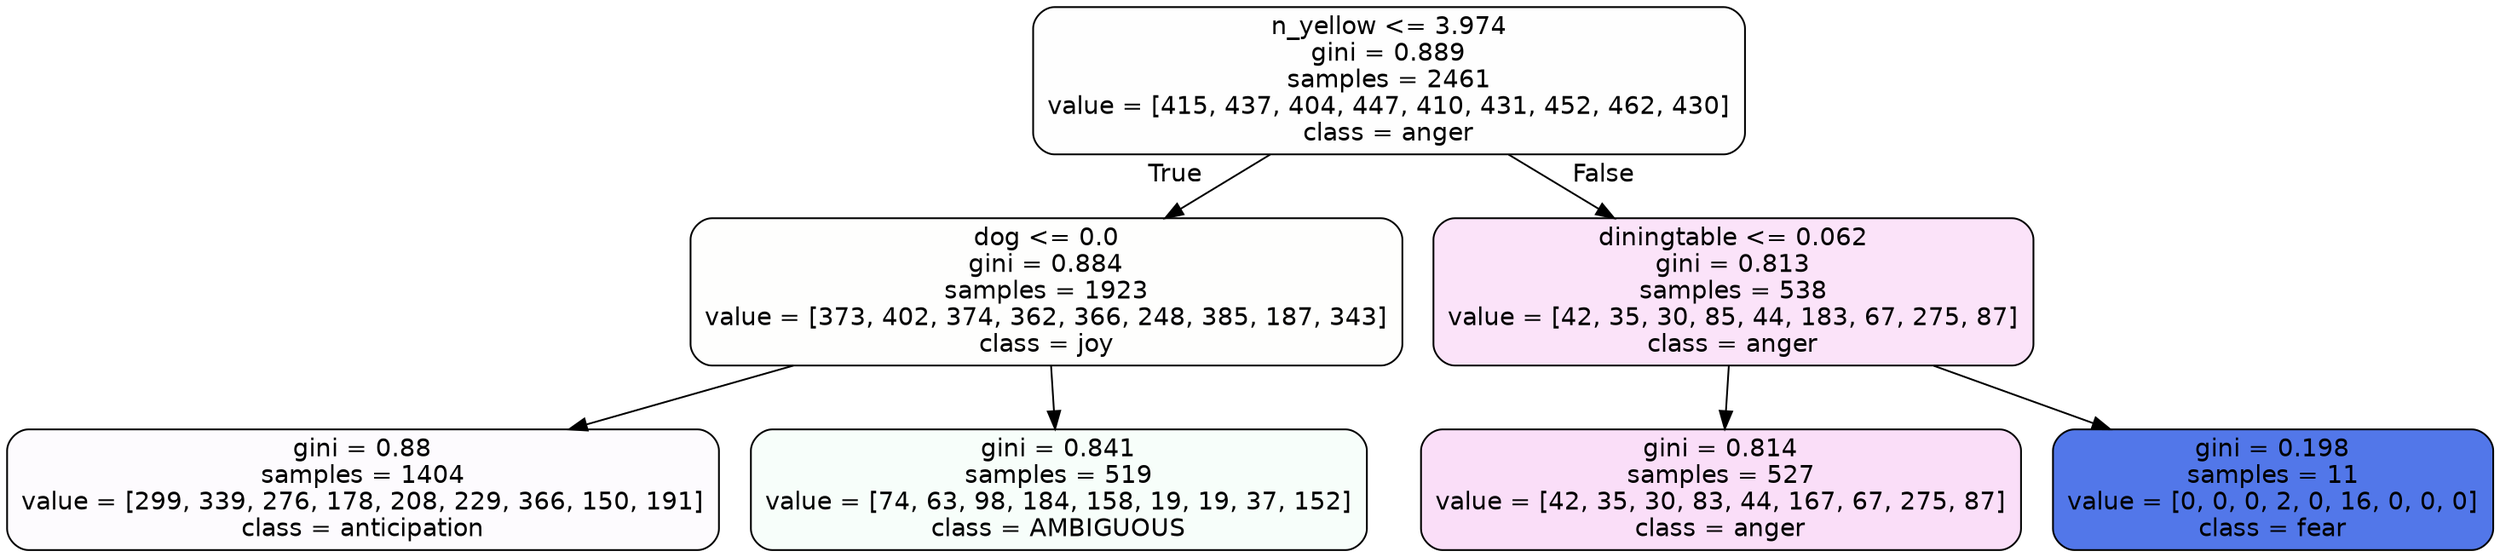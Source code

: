 digraph Tree {
node [shape=box, style="filled, rounded", color="black", fontname=helvetica] ;
edge [fontname=helvetica] ;
0 [label="n_yellow <= 3.974\ngini = 0.889\nsamples = 2461\nvalue = [415, 437, 404, 447, 410, 431, 452, 462, 430]\nclass = anger", fillcolor="#e539d701"] ;
1 [label="dog <= 0.0\ngini = 0.884\nsamples = 1923\nvalue = [373, 402, 374, 362, 366, 248, 385, 187, 343]\nclass = joy", fillcolor="#d7e53902"] ;
0 -> 1 [labeldistance=2.5, labelangle=45, headlabel="True"] ;
2 [label="gini = 0.88\nsamples = 1404\nvalue = [299, 339, 276, 178, 208, 229, 366, 150, 191]\nclass = anticipation", fillcolor="#8139e504"] ;
1 -> 2 ;
3 [label="gini = 0.841\nsamples = 519\nvalue = [74, 63, 98, 184, 158, 19, 19, 37, 152]\nclass = AMBIGUOUS", fillcolor="#39e5810a"] ;
1 -> 3 ;
4 [label="diningtable <= 0.062\ngini = 0.813\nsamples = 538\nvalue = [42, 35, 30, 85, 44, 183, 67, 275, 87]\nclass = anger", fillcolor="#e539d723"] ;
0 -> 4 [labeldistance=2.5, labelangle=-45, headlabel="False"] ;
5 [label="gini = 0.814\nsamples = 527\nvalue = [42, 35, 30, 83, 44, 167, 67, 275, 87]\nclass = anger", fillcolor="#e539d72a"] ;
4 -> 5 ;
6 [label="gini = 0.198\nsamples = 11\nvalue = [0, 0, 0, 2, 0, 16, 0, 0, 0]\nclass = fear", fillcolor="#3964e5df"] ;
4 -> 6 ;
}